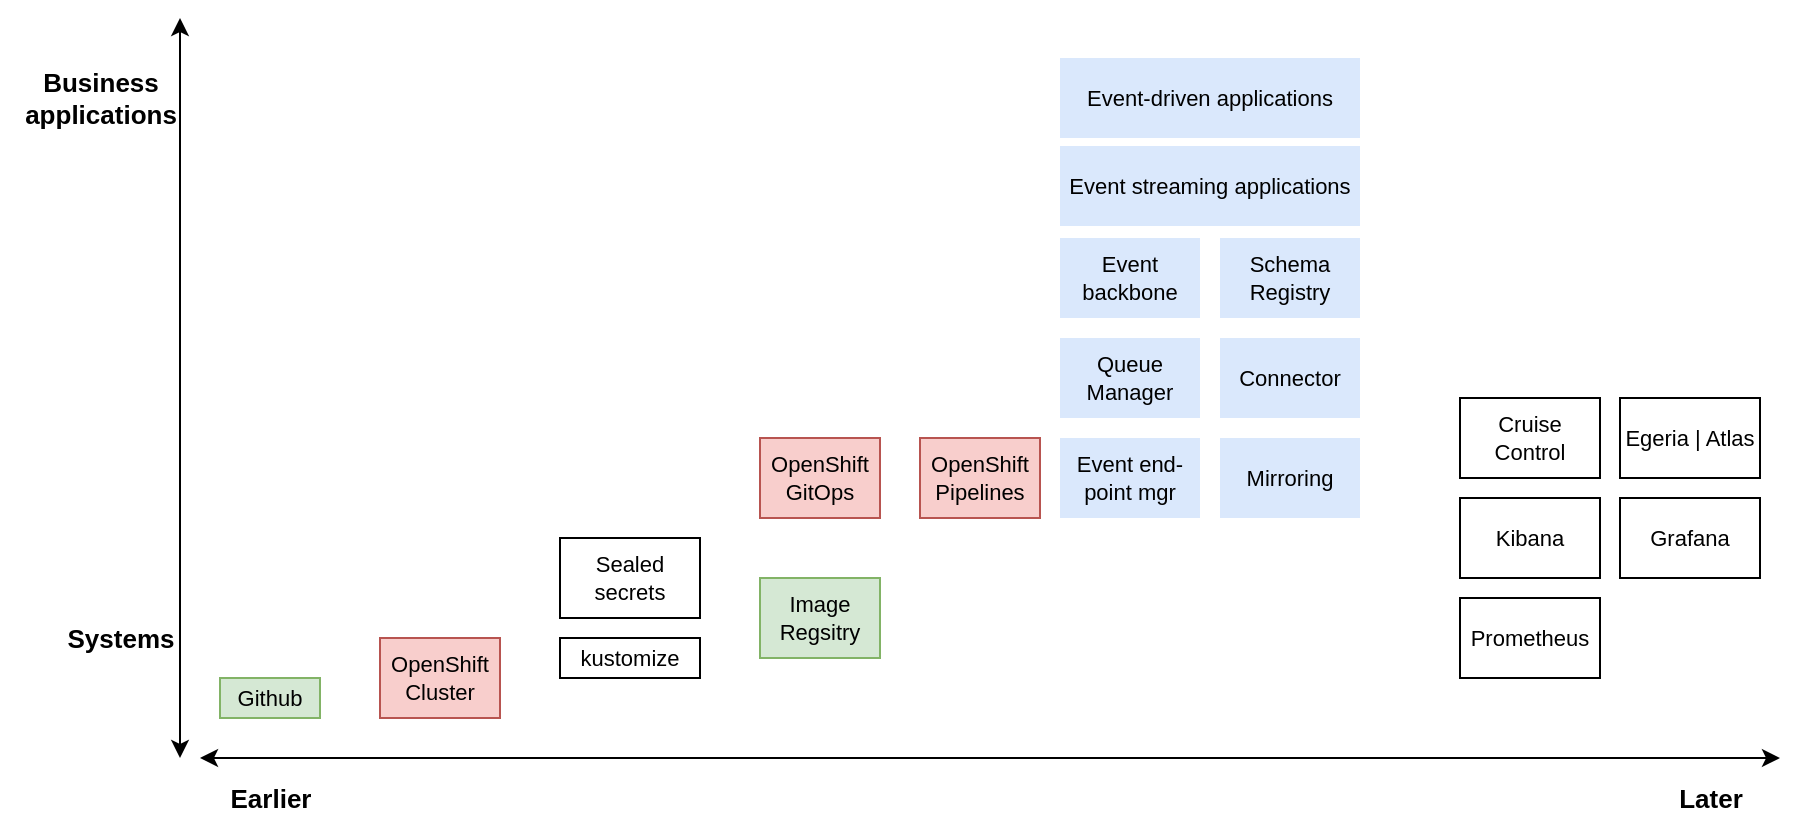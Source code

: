 <mxfile>
    <diagram id="BIriDt9LOFF25zejwVzs" name="Page-1">
        <mxGraphModel dx="1753" dy="403" grid="1" gridSize="10" guides="1" tooltips="1" connect="1" arrows="1" fold="1" page="1" pageScale="1" pageWidth="850" pageHeight="1100" math="0" shadow="0">
            <root>
                <mxCell id="0"/>
                <mxCell id="1" parent="0"/>
                <mxCell id="3" value="" style="endArrow=classic;startArrow=classic;html=1;" edge="1" parent="1">
                    <mxGeometry width="50" height="50" relative="1" as="geometry">
                        <mxPoint x="40" y="440" as="sourcePoint"/>
                        <mxPoint x="830" y="440" as="targetPoint"/>
                    </mxGeometry>
                </mxCell>
                <mxCell id="5" value="Github" style="rounded=0;whiteSpace=wrap;html=1;fillColor=#d5e8d4;strokeColor=#82b366;fontSize=11;" vertex="1" parent="1">
                    <mxGeometry x="50" y="400" width="50" height="20" as="geometry"/>
                </mxCell>
                <mxCell id="6" value="OpenShift Cluster" style="rounded=0;whiteSpace=wrap;html=1;fillColor=#f8cecc;strokeColor=#b85450;fontSize=11;" vertex="1" parent="1">
                    <mxGeometry x="130" y="380" width="60" height="40" as="geometry"/>
                </mxCell>
                <mxCell id="7" value="kustomize" style="rounded=0;whiteSpace=wrap;html=1;fontSize=11;" vertex="1" parent="1">
                    <mxGeometry x="220" y="380" width="70" height="20" as="geometry"/>
                </mxCell>
                <mxCell id="8" value="Sealed secrets" style="rounded=0;whiteSpace=wrap;html=1;fontSize=11;" vertex="1" parent="1">
                    <mxGeometry x="220" y="330" width="70" height="40" as="geometry"/>
                </mxCell>
                <mxCell id="12" value="OpenShift GitOps" style="rounded=0;whiteSpace=wrap;html=1;fillColor=#f8cecc;strokeColor=#b85450;fontSize=11;" vertex="1" parent="1">
                    <mxGeometry x="320" y="280" width="60" height="40" as="geometry"/>
                </mxCell>
                <mxCell id="13" value="OpenShift Pipelines" style="rounded=0;whiteSpace=wrap;html=1;fillColor=#f8cecc;strokeColor=#b85450;fontSize=11;" vertex="1" parent="1">
                    <mxGeometry x="400" y="280" width="60" height="40" as="geometry"/>
                </mxCell>
                <mxCell id="14" value="Image Regsitry" style="rounded=0;whiteSpace=wrap;html=1;fillColor=#d5e8d4;strokeColor=#82b366;fontSize=11;" vertex="1" parent="1">
                    <mxGeometry x="320" y="350" width="60" height="40" as="geometry"/>
                </mxCell>
                <mxCell id="15" value="Kibana" style="rounded=0;whiteSpace=wrap;html=1;fontSize=11;" vertex="1" parent="1">
                    <mxGeometry x="670" y="310" width="70" height="40" as="geometry"/>
                </mxCell>
                <mxCell id="16" value="Prometheus" style="rounded=0;whiteSpace=wrap;html=1;fontSize=11;" vertex="1" parent="1">
                    <mxGeometry x="670" y="360" width="70" height="40" as="geometry"/>
                </mxCell>
                <mxCell id="17" value="Grafana" style="rounded=0;whiteSpace=wrap;html=1;fontSize=11;" vertex="1" parent="1">
                    <mxGeometry x="750" y="310" width="70" height="40" as="geometry"/>
                </mxCell>
                <mxCell id="18" value="Event-driven applications" style="rounded=0;whiteSpace=wrap;html=1;fontSize=11;fillColor=#dae8fc;strokeColor=none;" vertex="1" parent="1">
                    <mxGeometry x="470" y="90" width="150" height="40" as="geometry"/>
                </mxCell>
                <mxCell id="19" value="Event backbone" style="rounded=0;whiteSpace=wrap;html=1;fontSize=11;fillColor=#dae8fc;strokeColor=none;" vertex="1" parent="1">
                    <mxGeometry x="470" y="180" width="70" height="40" as="geometry"/>
                </mxCell>
                <mxCell id="20" value="Queue Manager" style="rounded=0;whiteSpace=wrap;html=1;fontSize=11;fillColor=#dae8fc;strokeColor=none;" vertex="1" parent="1">
                    <mxGeometry x="470" y="230" width="70" height="40" as="geometry"/>
                </mxCell>
                <mxCell id="21" value="Event end-point mgr" style="rounded=0;whiteSpace=wrap;html=1;fontSize=11;fillColor=#dae8fc;strokeColor=none;" vertex="1" parent="1">
                    <mxGeometry x="470" y="280" width="70" height="40" as="geometry"/>
                </mxCell>
                <mxCell id="22" value="Schema Registry" style="rounded=0;whiteSpace=wrap;html=1;fontSize=11;fillColor=#dae8fc;strokeColor=none;" vertex="1" parent="1">
                    <mxGeometry x="550" y="180" width="70" height="40" as="geometry"/>
                </mxCell>
                <mxCell id="23" value="Connector" style="rounded=0;whiteSpace=wrap;html=1;fontSize=11;fillColor=#dae8fc;strokeColor=none;" vertex="1" parent="1">
                    <mxGeometry x="550" y="230" width="70" height="40" as="geometry"/>
                </mxCell>
                <mxCell id="24" value="" style="endArrow=classic;startArrow=classic;html=1;" edge="1" parent="1">
                    <mxGeometry width="50" height="50" relative="1" as="geometry">
                        <mxPoint x="30" y="440" as="sourcePoint"/>
                        <mxPoint x="30" y="70" as="targetPoint"/>
                    </mxGeometry>
                </mxCell>
                <mxCell id="25" value="Business &lt;br style=&quot;font-size: 13px;&quot;&gt;applications" style="text;html=1;fontSize=13;fontStyle=1;verticalAlign=middle;align=center;fillColor=none;" vertex="1" parent="1">
                    <mxGeometry x="-60" y="90" width="100" height="40" as="geometry"/>
                </mxCell>
                <mxCell id="26" value="Systems" style="text;html=1;fontSize=13;fontStyle=1;verticalAlign=middle;align=center;fillColor=none;" vertex="1" parent="1">
                    <mxGeometry x="-50" y="360" width="100" height="40" as="geometry"/>
                </mxCell>
                <mxCell id="27" value="Earlier" style="text;html=1;fontSize=13;fontStyle=1;verticalAlign=middle;align=center;fillColor=none;" vertex="1" parent="1">
                    <mxGeometry x="50" y="450" width="50" height="20" as="geometry"/>
                </mxCell>
                <mxCell id="28" value="Later" style="text;html=1;fontSize=13;fontStyle=1;verticalAlign=middle;align=center;fillColor=none;" vertex="1" parent="1">
                    <mxGeometry x="770" y="450" width="50" height="20" as="geometry"/>
                </mxCell>
                <mxCell id="29" value="Mirroring" style="rounded=0;whiteSpace=wrap;html=1;fontSize=11;fillColor=#dae8fc;strokeColor=none;" vertex="1" parent="1">
                    <mxGeometry x="550" y="280" width="70" height="40" as="geometry"/>
                </mxCell>
                <mxCell id="30" value="Cruise Control" style="rounded=0;whiteSpace=wrap;html=1;fontSize=11;" vertex="1" parent="1">
                    <mxGeometry x="670" y="260" width="70" height="40" as="geometry"/>
                </mxCell>
                <mxCell id="31" value="Egeria | Atlas" style="rounded=0;whiteSpace=wrap;html=1;fontSize=11;" vertex="1" parent="1">
                    <mxGeometry x="750" y="260" width="70" height="40" as="geometry"/>
                </mxCell>
                <mxCell id="32" value="Event streaming applications" style="rounded=0;whiteSpace=wrap;html=1;fontSize=11;fillColor=#dae8fc;strokeColor=none;" vertex="1" parent="1">
                    <mxGeometry x="470" y="134" width="150" height="40" as="geometry"/>
                </mxCell>
            </root>
        </mxGraphModel>
    </diagram>
</mxfile>